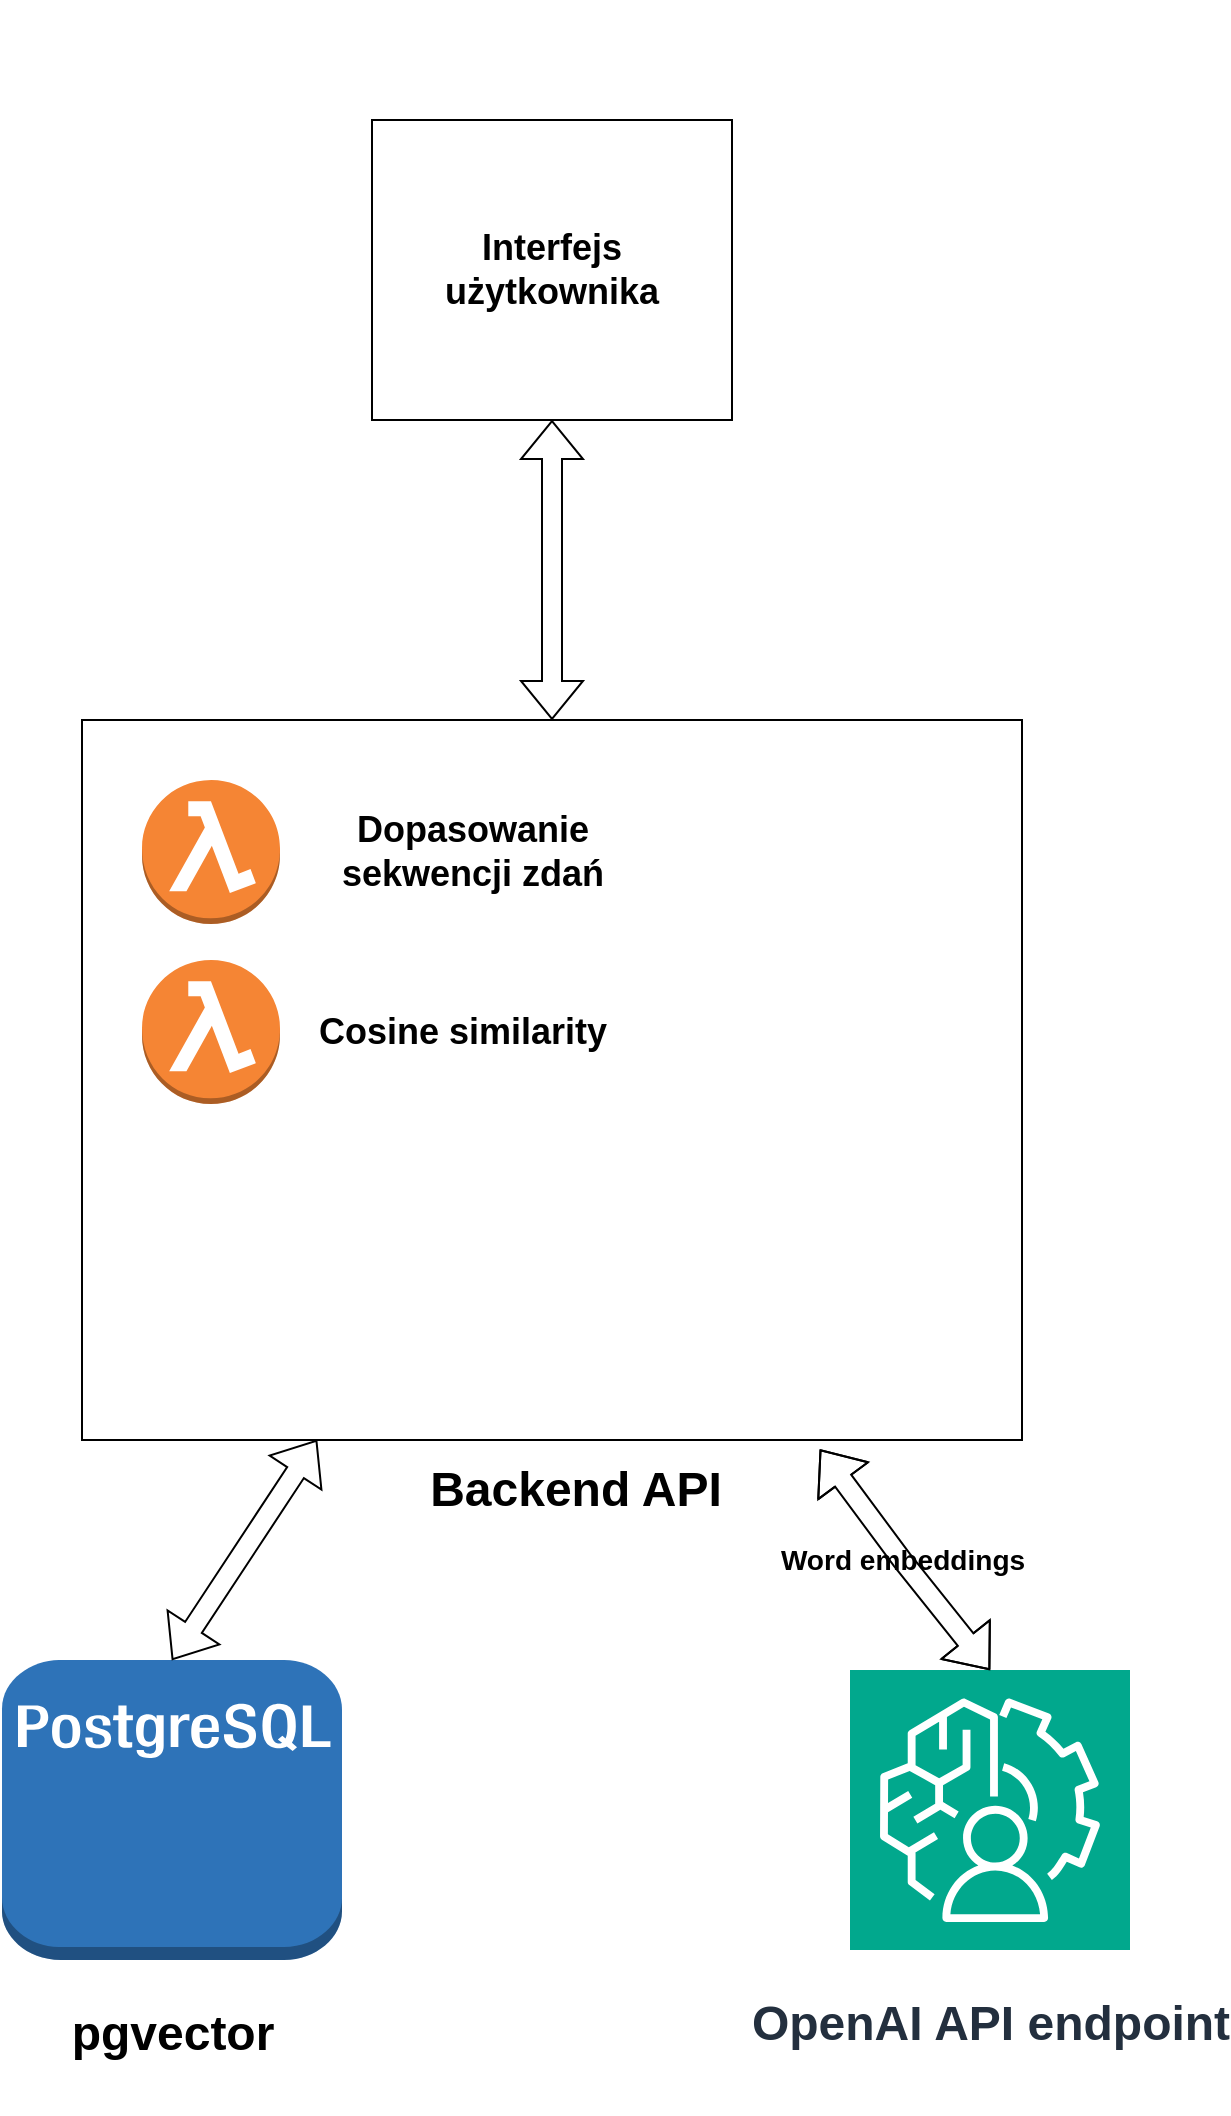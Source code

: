 <mxfile version="24.8.0">
  <diagram name="Page-1" id="EOZGrOeXsRG0h1M1FWlA">
    <mxGraphModel dx="1434" dy="748" grid="1" gridSize="10" guides="1" tooltips="1" connect="1" arrows="1" fold="1" page="1" pageScale="1" pageWidth="850" pageHeight="1100" math="0" shadow="0">
      <root>
        <mxCell id="0" />
        <mxCell id="1" parent="0" />
        <mxCell id="egTRGcNou4aIOp8HcCFy-1" value="&lt;h2&gt;Interfejs użytkownika&lt;/h2&gt;" style="rounded=0;whiteSpace=wrap;html=1;" vertex="1" parent="1">
          <mxGeometry x="355" y="110" width="180" height="150" as="geometry" />
        </mxCell>
        <mxCell id="egTRGcNou4aIOp8HcCFy-2" value="&lt;h1&gt;OpenAI API endpoint&lt;/h1&gt;&lt;div&gt;&lt;br&gt;&lt;/div&gt;" style="sketch=0;points=[[0,0,0],[0.25,0,0],[0.5,0,0],[0.75,0,0],[1,0,0],[0,1,0],[0.25,1,0],[0.5,1,0],[0.75,1,0],[1,1,0],[0,0.25,0],[0,0.5,0],[0,0.75,0],[1,0.25,0],[1,0.5,0],[1,0.75,0]];outlineConnect=0;fontColor=#232F3E;fillColor=#01A88D;strokeColor=#ffffff;dashed=0;verticalLabelPosition=bottom;verticalAlign=top;align=center;html=1;fontSize=12;fontStyle=0;aspect=fixed;shape=mxgraph.aws4.resourceIcon;resIcon=mxgraph.aws4.augmented_ai;" vertex="1" parent="1">
          <mxGeometry x="594" y="885" width="140" height="140" as="geometry" />
        </mxCell>
        <mxCell id="egTRGcNou4aIOp8HcCFy-3" value="" style="rounded=0;whiteSpace=wrap;html=1;align=center;" vertex="1" parent="1">
          <mxGeometry x="210" y="410" width="470" height="360" as="geometry" />
        </mxCell>
        <mxCell id="egTRGcNou4aIOp8HcCFy-5" value="&lt;h1&gt;pgvector &lt;br&gt;&lt;/h1&gt;" style="outlineConnect=0;dashed=0;verticalLabelPosition=bottom;verticalAlign=top;align=center;html=1;shape=mxgraph.aws3.postgre_sql_instance;fillColor=#2E73B8;gradientColor=none;" vertex="1" parent="1">
          <mxGeometry x="170" y="880" width="170" height="150" as="geometry" />
        </mxCell>
        <mxCell id="egTRGcNou4aIOp8HcCFy-7" value="" style="shape=flexArrow;endArrow=classic;startArrow=classic;html=1;rounded=0;exitX=0.5;exitY=0;exitDx=0;exitDy=0;entryX=0.5;entryY=1;entryDx=0;entryDy=0;" edge="1" parent="1" source="egTRGcNou4aIOp8HcCFy-3" target="egTRGcNou4aIOp8HcCFy-1">
          <mxGeometry width="100" height="100" relative="1" as="geometry">
            <mxPoint x="310" y="340" as="sourcePoint" />
            <mxPoint x="410" y="200" as="targetPoint" />
          </mxGeometry>
        </mxCell>
        <mxCell id="egTRGcNou4aIOp8HcCFy-9" value="&lt;h3&gt;Word embeddings&lt;/h3&gt;" style="text;html=1;align=center;verticalAlign=middle;resizable=0;points=[];autosize=1;strokeColor=none;fillColor=none;" vertex="1" parent="1">
          <mxGeometry x="550" y="800" width="140" height="60" as="geometry" />
        </mxCell>
        <mxCell id="egTRGcNou4aIOp8HcCFy-10" value="" style="shape=flexArrow;endArrow=classic;startArrow=classic;html=1;rounded=0;entryX=0.5;entryY=0;entryDx=0;entryDy=0;entryPerimeter=0;exitX=0.25;exitY=1;exitDx=0;exitDy=0;" edge="1" parent="1" source="egTRGcNou4aIOp8HcCFy-3" target="egTRGcNou4aIOp8HcCFy-5">
          <mxGeometry width="100" height="100" relative="1" as="geometry">
            <mxPoint x="370" y="630" as="sourcePoint" />
            <mxPoint x="420" y="760" as="targetPoint" />
          </mxGeometry>
        </mxCell>
        <mxCell id="egTRGcNou4aIOp8HcCFy-12" value="" style="shape=flexArrow;endArrow=classic;startArrow=classic;html=1;rounded=0;exitX=0.5;exitY=0;exitDx=0;exitDy=0;exitPerimeter=0;entryX=0.785;entryY=1.013;entryDx=0;entryDy=0;entryPerimeter=0;" edge="1" parent="1" source="egTRGcNou4aIOp8HcCFy-2" target="egTRGcNou4aIOp8HcCFy-3">
          <mxGeometry width="100" height="100" relative="1" as="geometry">
            <mxPoint x="350" y="590" as="sourcePoint" />
            <mxPoint x="450" y="490" as="targetPoint" />
            <Array as="points">
              <mxPoint x="620" y="830" />
            </Array>
          </mxGeometry>
        </mxCell>
        <mxCell id="egTRGcNou4aIOp8HcCFy-15" value="&lt;h1&gt;Backend API&lt;br&gt;&lt;/h1&gt;" style="text;html=1;align=center;verticalAlign=middle;whiteSpace=wrap;rounded=0;" vertex="1" parent="1">
          <mxGeometry x="372.5" y="780" width="167.5" height="30" as="geometry" />
        </mxCell>
        <mxCell id="egTRGcNou4aIOp8HcCFy-16" value="" style="outlineConnect=0;dashed=0;verticalLabelPosition=bottom;verticalAlign=top;align=center;html=1;shape=mxgraph.aws3.lambda_function;fillColor=#F58534;gradientColor=none;" vertex="1" parent="1">
          <mxGeometry x="240" y="530" width="69" height="72" as="geometry" />
        </mxCell>
        <mxCell id="egTRGcNou4aIOp8HcCFy-17" value="&lt;h2&gt;Cosine similarity&lt;/h2&gt;" style="text;html=1;align=center;verticalAlign=middle;whiteSpace=wrap;rounded=0;" vertex="1" parent="1">
          <mxGeometry x="318" y="551" width="165" height="30" as="geometry" />
        </mxCell>
        <mxCell id="egTRGcNou4aIOp8HcCFy-18" value="" style="outlineConnect=0;dashed=0;verticalLabelPosition=bottom;verticalAlign=top;align=center;html=1;shape=mxgraph.aws3.lambda_function;fillColor=#F58534;gradientColor=none;" vertex="1" parent="1">
          <mxGeometry x="240" y="440" width="69" height="72" as="geometry" />
        </mxCell>
        <mxCell id="egTRGcNou4aIOp8HcCFy-19" value="&lt;h2&gt;Dopasowanie sekwencji zdań&lt;br&gt;&lt;/h2&gt;" style="text;html=1;align=center;verticalAlign=middle;whiteSpace=wrap;rounded=0;" vertex="1" parent="1">
          <mxGeometry x="318" y="461" width="175" height="30" as="geometry" />
        </mxCell>
        <mxCell id="egTRGcNou4aIOp8HcCFy-23" value="" style="shape=image;imageAspect=0;aspect=fixed;verticalLabelPosition=bottom;verticalAlign=top;image=https://teamquest.pl/img/static/blog/fastapi.png.webp;" vertex="1" parent="1">
          <mxGeometry x="550" y="500.0" width="220" height="79.54" as="geometry" />
        </mxCell>
        <mxCell id="egTRGcNou4aIOp8HcCFy-26" value="" style="shape=image;imageAspect=0;aspect=fixed;verticalLabelPosition=bottom;verticalAlign=top;image=https://upload.wikimedia.org/wikipedia/commons/c/c3/Python-logo-notext.svg;" vertex="1" parent="1">
          <mxGeometry x="602.5" y="356" width="123" height="135" as="geometry" />
        </mxCell>
        <mxCell id="egTRGcNou4aIOp8HcCFy-27" value="" style="shape=image;imageAspect=0;aspect=fixed;verticalLabelPosition=bottom;verticalAlign=top;image=https://upload.wikimedia.org/wikipedia/commons/a/a7/React-icon.svg;" vertex="1" parent="1">
          <mxGeometry x="474" y="50" width="120" height="120" as="geometry" />
        </mxCell>
      </root>
    </mxGraphModel>
  </diagram>
</mxfile>
